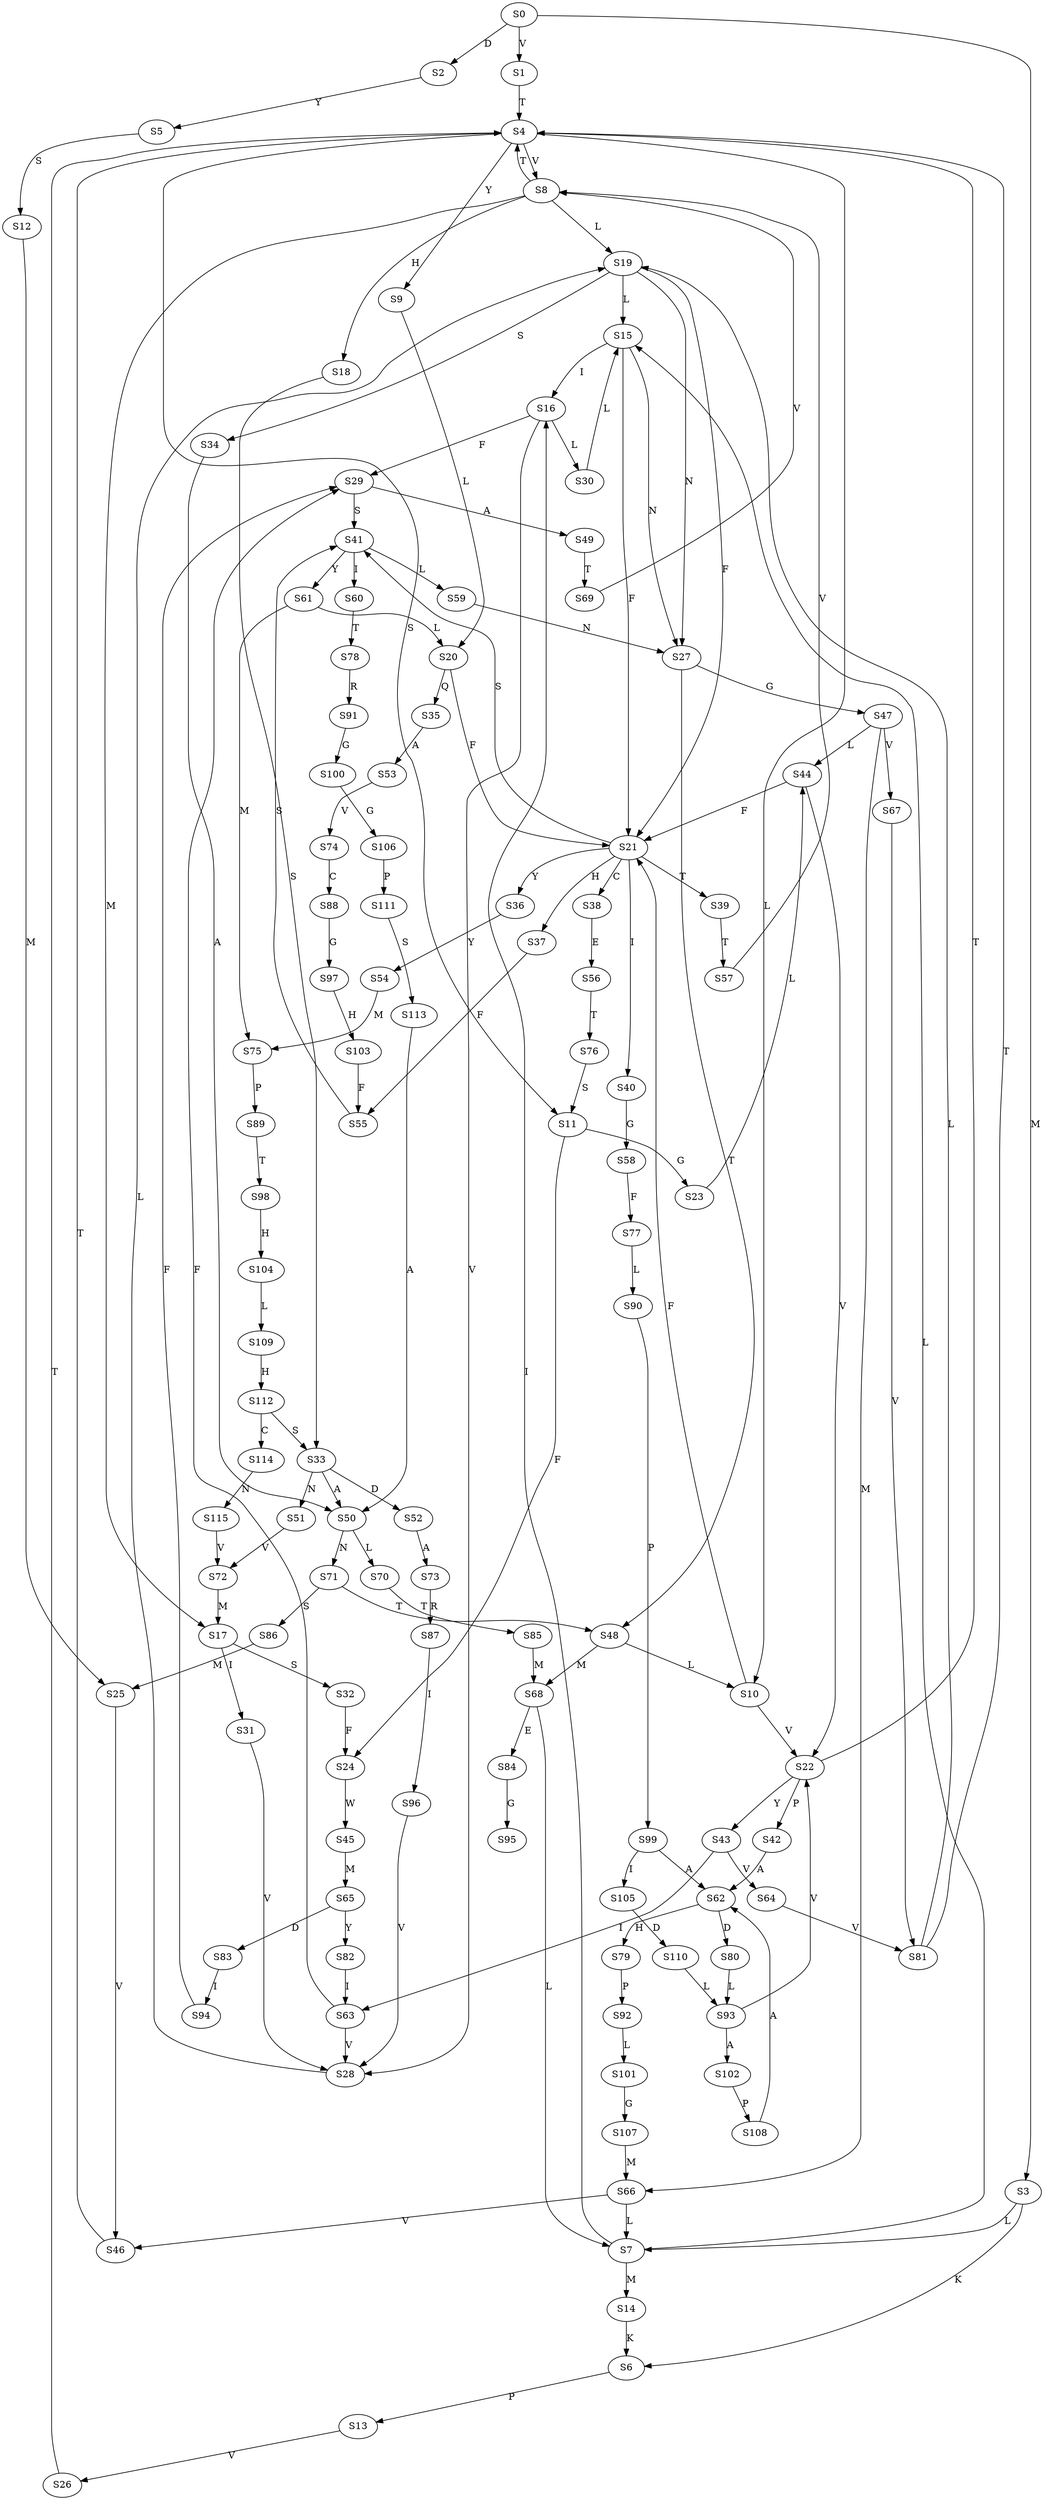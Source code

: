 strict digraph  {
	S0 -> S1 [ label = V ];
	S0 -> S2 [ label = D ];
	S0 -> S3 [ label = M ];
	S1 -> S4 [ label = T ];
	S2 -> S5 [ label = Y ];
	S3 -> S6 [ label = K ];
	S3 -> S7 [ label = L ];
	S4 -> S8 [ label = V ];
	S4 -> S9 [ label = Y ];
	S4 -> S10 [ label = L ];
	S4 -> S11 [ label = S ];
	S5 -> S12 [ label = S ];
	S6 -> S13 [ label = P ];
	S7 -> S14 [ label = M ];
	S7 -> S15 [ label = L ];
	S7 -> S16 [ label = I ];
	S8 -> S17 [ label = M ];
	S8 -> S18 [ label = H ];
	S8 -> S4 [ label = T ];
	S8 -> S19 [ label = L ];
	S9 -> S20 [ label = L ];
	S10 -> S21 [ label = F ];
	S10 -> S22 [ label = V ];
	S11 -> S23 [ label = G ];
	S11 -> S24 [ label = F ];
	S12 -> S25 [ label = M ];
	S13 -> S26 [ label = V ];
	S14 -> S6 [ label = K ];
	S15 -> S16 [ label = I ];
	S15 -> S21 [ label = F ];
	S15 -> S27 [ label = N ];
	S16 -> S28 [ label = V ];
	S16 -> S29 [ label = F ];
	S16 -> S30 [ label = L ];
	S17 -> S31 [ label = I ];
	S17 -> S32 [ label = S ];
	S18 -> S33 [ label = S ];
	S19 -> S27 [ label = N ];
	S19 -> S15 [ label = L ];
	S19 -> S21 [ label = F ];
	S19 -> S34 [ label = S ];
	S20 -> S35 [ label = Q ];
	S20 -> S21 [ label = F ];
	S21 -> S36 [ label = Y ];
	S21 -> S37 [ label = H ];
	S21 -> S38 [ label = C ];
	S21 -> S39 [ label = T ];
	S21 -> S40 [ label = I ];
	S21 -> S41 [ label = S ];
	S22 -> S42 [ label = P ];
	S22 -> S43 [ label = Y ];
	S22 -> S4 [ label = T ];
	S23 -> S44 [ label = L ];
	S24 -> S45 [ label = W ];
	S25 -> S46 [ label = V ];
	S26 -> S4 [ label = T ];
	S27 -> S47 [ label = G ];
	S27 -> S48 [ label = T ];
	S28 -> S19 [ label = L ];
	S29 -> S41 [ label = S ];
	S29 -> S49 [ label = A ];
	S30 -> S15 [ label = L ];
	S31 -> S28 [ label = V ];
	S32 -> S24 [ label = F ];
	S33 -> S50 [ label = A ];
	S33 -> S51 [ label = N ];
	S33 -> S52 [ label = D ];
	S34 -> S50 [ label = A ];
	S35 -> S53 [ label = A ];
	S36 -> S54 [ label = Y ];
	S37 -> S55 [ label = F ];
	S38 -> S56 [ label = E ];
	S39 -> S57 [ label = T ];
	S40 -> S58 [ label = G ];
	S41 -> S59 [ label = L ];
	S41 -> S60 [ label = I ];
	S41 -> S61 [ label = Y ];
	S42 -> S62 [ label = A ];
	S43 -> S63 [ label = I ];
	S43 -> S64 [ label = V ];
	S44 -> S21 [ label = F ];
	S44 -> S22 [ label = V ];
	S45 -> S65 [ label = M ];
	S46 -> S4 [ label = T ];
	S47 -> S66 [ label = M ];
	S47 -> S67 [ label = V ];
	S47 -> S44 [ label = L ];
	S48 -> S10 [ label = L ];
	S48 -> S68 [ label = M ];
	S49 -> S69 [ label = T ];
	S50 -> S70 [ label = L ];
	S50 -> S71 [ label = N ];
	S51 -> S72 [ label = V ];
	S52 -> S73 [ label = A ];
	S53 -> S74 [ label = V ];
	S54 -> S75 [ label = M ];
	S55 -> S41 [ label = S ];
	S56 -> S76 [ label = T ];
	S57 -> S8 [ label = V ];
	S58 -> S77 [ label = F ];
	S59 -> S27 [ label = N ];
	S60 -> S78 [ label = T ];
	S61 -> S20 [ label = L ];
	S61 -> S75 [ label = M ];
	S62 -> S79 [ label = H ];
	S62 -> S80 [ label = D ];
	S63 -> S29 [ label = F ];
	S63 -> S28 [ label = V ];
	S64 -> S81 [ label = V ];
	S65 -> S82 [ label = Y ];
	S65 -> S83 [ label = D ];
	S66 -> S46 [ label = V ];
	S66 -> S7 [ label = L ];
	S67 -> S81 [ label = V ];
	S68 -> S7 [ label = L ];
	S68 -> S84 [ label = E ];
	S69 -> S8 [ label = V ];
	S70 -> S85 [ label = T ];
	S71 -> S48 [ label = T ];
	S71 -> S86 [ label = S ];
	S72 -> S17 [ label = M ];
	S73 -> S87 [ label = R ];
	S74 -> S88 [ label = C ];
	S75 -> S89 [ label = P ];
	S76 -> S11 [ label = S ];
	S77 -> S90 [ label = L ];
	S78 -> S91 [ label = R ];
	S79 -> S92 [ label = P ];
	S80 -> S93 [ label = L ];
	S81 -> S4 [ label = T ];
	S81 -> S19 [ label = L ];
	S82 -> S63 [ label = I ];
	S83 -> S94 [ label = I ];
	S84 -> S95 [ label = G ];
	S85 -> S68 [ label = M ];
	S86 -> S25 [ label = M ];
	S87 -> S96 [ label = I ];
	S88 -> S97 [ label = G ];
	S89 -> S98 [ label = T ];
	S90 -> S99 [ label = P ];
	S91 -> S100 [ label = G ];
	S92 -> S101 [ label = L ];
	S93 -> S22 [ label = V ];
	S93 -> S102 [ label = A ];
	S94 -> S29 [ label = F ];
	S96 -> S28 [ label = V ];
	S97 -> S103 [ label = H ];
	S98 -> S104 [ label = H ];
	S99 -> S105 [ label = I ];
	S99 -> S62 [ label = A ];
	S100 -> S106 [ label = G ];
	S101 -> S107 [ label = G ];
	S102 -> S108 [ label = P ];
	S103 -> S55 [ label = F ];
	S104 -> S109 [ label = L ];
	S105 -> S110 [ label = D ];
	S106 -> S111 [ label = P ];
	S107 -> S66 [ label = M ];
	S108 -> S62 [ label = A ];
	S109 -> S112 [ label = H ];
	S110 -> S93 [ label = L ];
	S111 -> S113 [ label = S ];
	S112 -> S114 [ label = C ];
	S112 -> S33 [ label = S ];
	S113 -> S50 [ label = A ];
	S114 -> S115 [ label = N ];
	S115 -> S72 [ label = V ];
}
